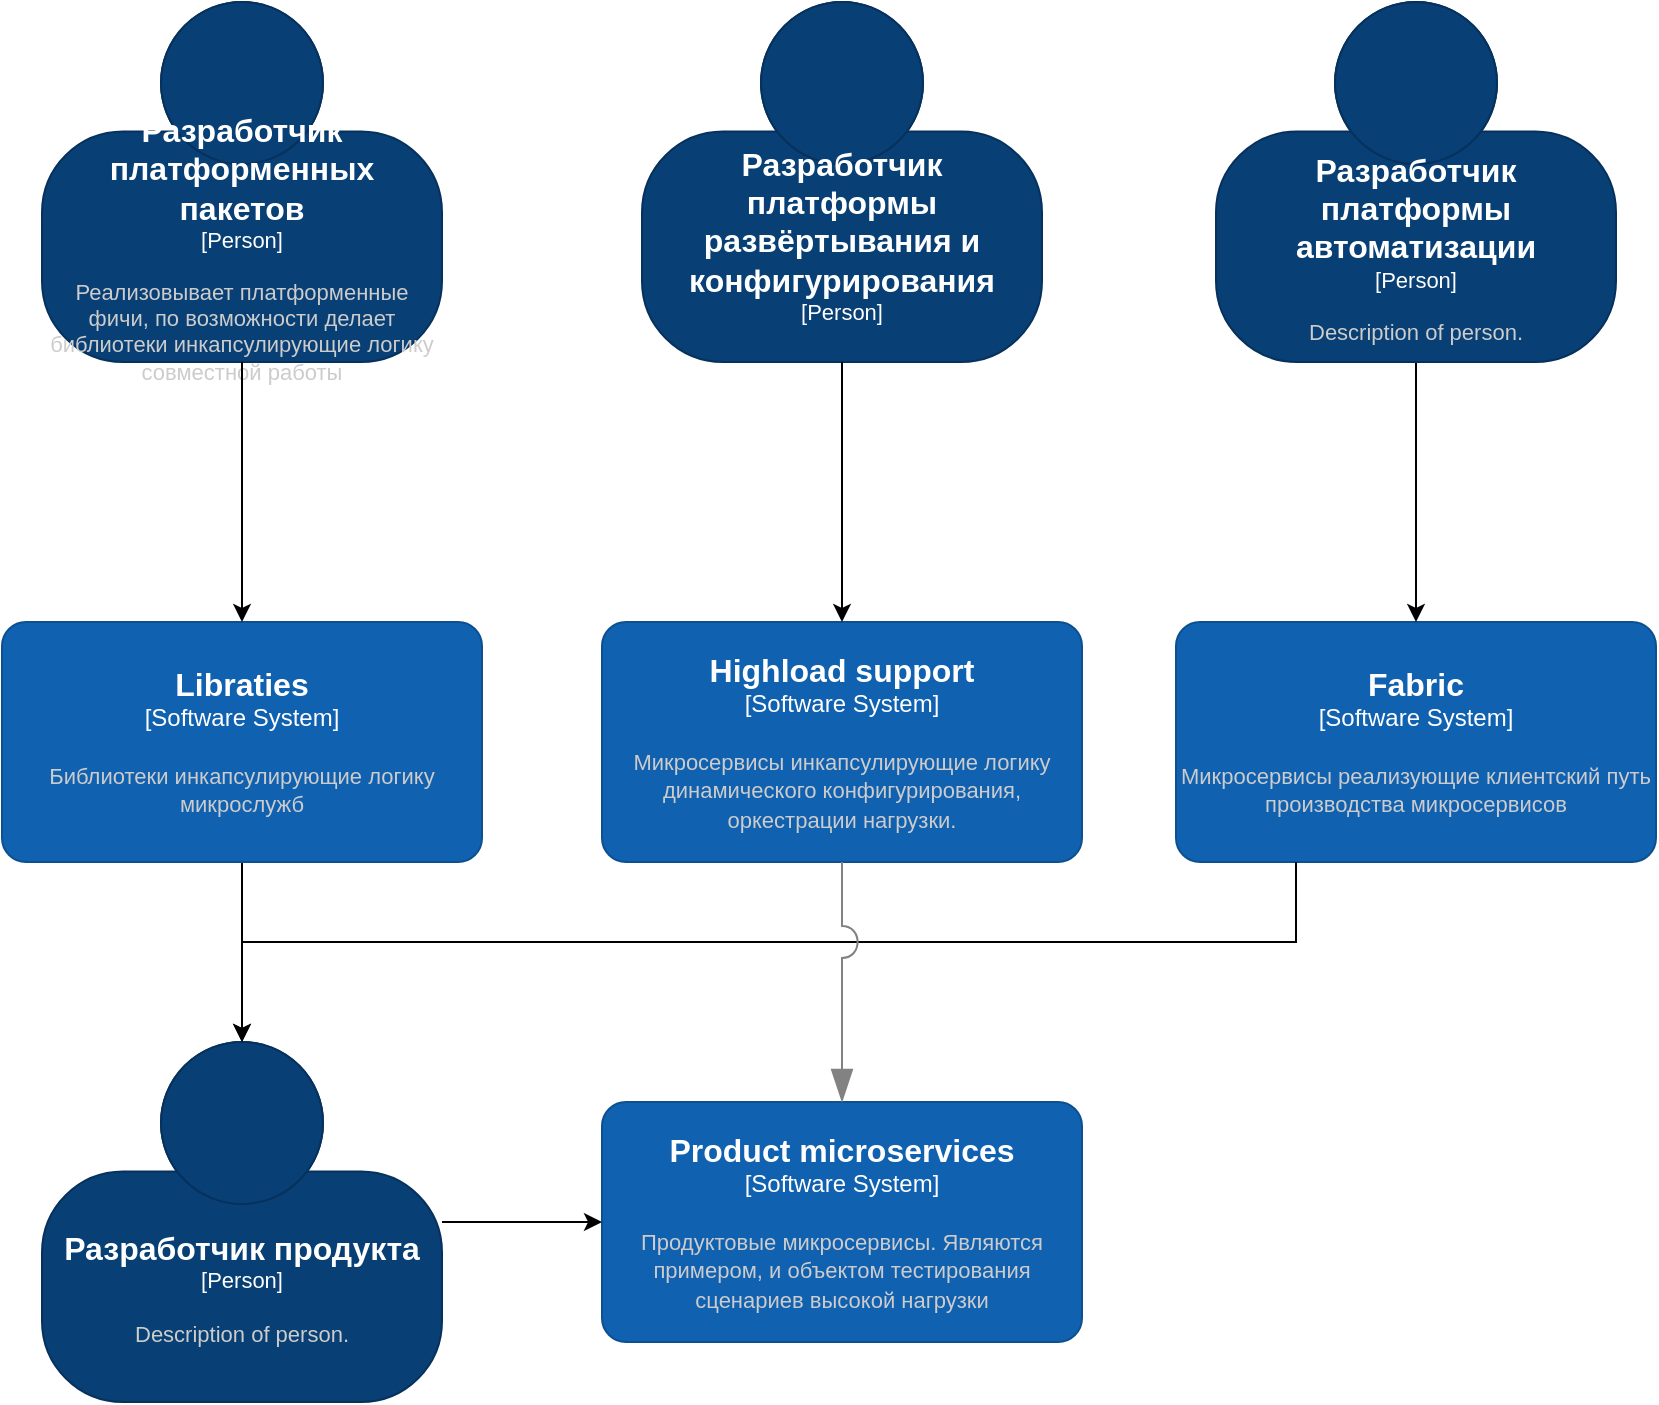 <mxfile version="22.1.5" type="github" pages="2">
  <diagram id="uBZcSA26durikKkrGffd" name="Context">
    <mxGraphModel dx="1748" dy="789" grid="1" gridSize="10" guides="1" tooltips="1" connect="1" arrows="1" fold="1" page="1" pageScale="1" pageWidth="827" pageHeight="1169" math="0" shadow="0">
      <root>
        <mxCell id="0" />
        <mxCell id="1" parent="0" />
        <mxCell id="Ea2EEy0AVShO_q_KX7tX-13" style="edgeStyle=orthogonalEdgeStyle;rounded=0;orthogonalLoop=1;jettySize=auto;html=1;" parent="1" source="Ea2EEy0AVShO_q_KX7tX-1" target="Ea2EEy0AVShO_q_KX7tX-7" edge="1">
          <mxGeometry relative="1" as="geometry" />
        </mxCell>
        <object placeholders="1" c4Name="Libraties" c4Type="Software System" c4Description="Библиотеки инкапсулирующие логику микрослужб" label="&lt;font style=&quot;font-size: 16px&quot;&gt;&lt;b&gt;%c4Name%&lt;/b&gt;&lt;/font&gt;&lt;div&gt;[%c4Type%]&lt;/div&gt;&lt;br&gt;&lt;div&gt;&lt;font style=&quot;font-size: 11px&quot;&gt;&lt;font color=&quot;#cccccc&quot;&gt;%c4Description%&lt;/font&gt;&lt;/div&gt;" link="data:page/id,BpqwCmyP9aFUcoh2NXjb" id="Ea2EEy0AVShO_q_KX7tX-1">
          <mxCell style="rounded=1;whiteSpace=wrap;html=1;labelBackgroundColor=none;fillColor=#1061B0;fontColor=#ffffff;align=center;arcSize=10;strokeColor=#0D5091;metaEdit=1;resizable=0;points=[[0.25,0,0],[0.5,0,0],[0.75,0,0],[1,0.25,0],[1,0.5,0],[1,0.75,0],[0.75,1,0],[0.5,1,0],[0.25,1,0],[0,0.75,0],[0,0.5,0],[0,0.25,0]];" parent="1" vertex="1">
            <mxGeometry y="320" width="240" height="120" as="geometry" />
          </mxCell>
        </object>
        <object placeholders="1" c4Name="Product microservices" c4Type="Software System" c4Description="Продуктовые микросервисы. Являются примером, и объектом тестирования сценариев высокой нагрузки" label="&lt;font style=&quot;font-size: 16px&quot;&gt;&lt;b&gt;%c4Name%&lt;/b&gt;&lt;/font&gt;&lt;div&gt;[%c4Type%]&lt;/div&gt;&lt;br&gt;&lt;div&gt;&lt;font style=&quot;font-size: 11px&quot;&gt;&lt;font color=&quot;#cccccc&quot;&gt;%c4Description%&lt;/font&gt;&lt;/div&gt;" id="Ea2EEy0AVShO_q_KX7tX-2">
          <mxCell style="rounded=1;whiteSpace=wrap;html=1;labelBackgroundColor=none;fillColor=#1061B0;fontColor=#ffffff;align=center;arcSize=10;strokeColor=#0D5091;metaEdit=1;resizable=0;points=[[0.25,0,0],[0.5,0,0],[0.75,0,0],[1,0.25,0],[1,0.5,0],[1,0.75,0],[0.75,1,0],[0.5,1,0],[0.25,1,0],[0,0.75,0],[0,0.5,0],[0,0.25,0]];" parent="1" vertex="1">
            <mxGeometry x="300" y="560" width="240" height="120" as="geometry" />
          </mxCell>
        </object>
        <object placeholders="1" c4Name="Fabric" c4Type="Software System" c4Description="Микросервисы реализующие клиентский путь производства микросервисов" label="&lt;font style=&quot;font-size: 16px&quot;&gt;&lt;b&gt;%c4Name%&lt;/b&gt;&lt;/font&gt;&lt;div&gt;[%c4Type%]&lt;/div&gt;&lt;br&gt;&lt;div&gt;&lt;font style=&quot;font-size: 11px&quot;&gt;&lt;font color=&quot;#cccccc&quot;&gt;%c4Description%&lt;/font&gt;&lt;/div&gt;" id="Ea2EEy0AVShO_q_KX7tX-3">
          <mxCell style="rounded=1;whiteSpace=wrap;html=1;labelBackgroundColor=none;fillColor=#1061B0;fontColor=#ffffff;align=center;arcSize=10;strokeColor=#0D5091;metaEdit=1;resizable=0;points=[[0.25,0,0],[0.5,0,0],[0.75,0,0],[1,0.25,0],[1,0.5,0],[1,0.75,0],[0.75,1,0],[0.5,1,0],[0.25,1,0],[0,0.75,0],[0,0.5,0],[0,0.25,0]];" parent="1" vertex="1">
            <mxGeometry x="587" y="320" width="240" height="120" as="geometry" />
          </mxCell>
        </object>
        <object placeholders="1" c4Name="Highload support" c4Type="Software System" c4Description="Микросервисы инкапсулирующие логику динамического конфигурирования, оркестрации нагрузки." label="&lt;font style=&quot;font-size: 16px&quot;&gt;&lt;b&gt;%c4Name%&lt;/b&gt;&lt;/font&gt;&lt;div&gt;[%c4Type%]&lt;/div&gt;&lt;br&gt;&lt;div&gt;&lt;font style=&quot;font-size: 11px&quot;&gt;&lt;font color=&quot;#cccccc&quot;&gt;%c4Description%&lt;/font&gt;&lt;/div&gt;" id="Ea2EEy0AVShO_q_KX7tX-4">
          <mxCell style="rounded=1;whiteSpace=wrap;html=1;labelBackgroundColor=none;fillColor=#1061B0;fontColor=#ffffff;align=center;arcSize=10;strokeColor=#0D5091;metaEdit=1;resizable=0;points=[[0.25,0,0],[0.5,0,0],[0.75,0,0],[1,0.25,0],[1,0.5,0],[1,0.75,0],[0.75,1,0],[0.5,1,0],[0.25,1,0],[0,0.75,0],[0,0.5,0],[0,0.25,0]];" parent="1" vertex="1">
            <mxGeometry x="300" y="320" width="240" height="120" as="geometry" />
          </mxCell>
        </object>
        <object placeholders="1" c4Name="Разработчик платформенных пакетов" c4Type="Person" c4Description="Реализовывает платформенные фичи, по возможности делает библиотеки инкапсулирующие логику совместной работы" label="&lt;font style=&quot;font-size: 16px&quot;&gt;&lt;b&gt;%c4Name%&lt;/b&gt;&lt;/font&gt;&lt;div&gt;[%c4Type%]&lt;/div&gt;&lt;br&gt;&lt;div&gt;&lt;font style=&quot;font-size: 11px&quot;&gt;&lt;font color=&quot;#cccccc&quot;&gt;%c4Description%&lt;/font&gt;&lt;/div&gt;" id="Ea2EEy0AVShO_q_KX7tX-5">
          <mxCell style="html=1;fontSize=11;dashed=0;whiteSpace=wrap;fillColor=#083F75;strokeColor=#06315C;fontColor=#ffffff;shape=mxgraph.c4.person2;align=center;metaEdit=1;points=[[0.5,0,0],[1,0.5,0],[1,0.75,0],[0.75,1,0],[0.5,1,0],[0.25,1,0],[0,0.75,0],[0,0.5,0]];resizable=0;" parent="1" vertex="1">
            <mxGeometry x="20" y="10" width="200" height="180" as="geometry" />
          </mxCell>
        </object>
        <mxCell id="Ea2EEy0AVShO_q_KX7tX-6" style="edgeStyle=orthogonalEdgeStyle;rounded=0;orthogonalLoop=1;jettySize=auto;html=1;" parent="1" source="Ea2EEy0AVShO_q_KX7tX-5" target="Ea2EEy0AVShO_q_KX7tX-1" edge="1">
          <mxGeometry relative="1" as="geometry" />
        </mxCell>
        <mxCell id="Ea2EEy0AVShO_q_KX7tX-8" style="edgeStyle=orthogonalEdgeStyle;rounded=0;orthogonalLoop=1;jettySize=auto;html=1;" parent="1" source="Ea2EEy0AVShO_q_KX7tX-7" target="Ea2EEy0AVShO_q_KX7tX-2" edge="1">
          <mxGeometry relative="1" as="geometry" />
        </mxCell>
        <object placeholders="1" c4Name="Разработчик продукта" c4Type="Person" c4Description="Description of person." label="&lt;font style=&quot;font-size: 16px&quot;&gt;&lt;b&gt;%c4Name%&lt;/b&gt;&lt;/font&gt;&lt;div&gt;[%c4Type%]&lt;/div&gt;&lt;br&gt;&lt;div&gt;&lt;font style=&quot;font-size: 11px&quot;&gt;&lt;font color=&quot;#cccccc&quot;&gt;%c4Description%&lt;/font&gt;&lt;/div&gt;" id="Ea2EEy0AVShO_q_KX7tX-7">
          <mxCell style="html=1;fontSize=11;dashed=0;whiteSpace=wrap;fillColor=#083F75;strokeColor=#06315C;fontColor=#ffffff;shape=mxgraph.c4.person2;align=center;metaEdit=1;points=[[0.5,0,0],[1,0.5,0],[1,0.75,0],[0.75,1,0],[0.5,1,0],[0.25,1,0],[0,0.75,0],[0,0.5,0]];resizable=0;" parent="1" vertex="1">
            <mxGeometry x="20" y="530" width="200" height="180" as="geometry" />
          </mxCell>
        </object>
        <object placeholders="1" c4Name="Разработчик платформы развёртывания и конфигурирования" c4Type="Person" c4Description="" label="&lt;font style=&quot;font-size: 16px&quot;&gt;&lt;b&gt;%c4Name%&lt;/b&gt;&lt;/font&gt;&lt;div&gt;[%c4Type%]&lt;/div&gt;&lt;br&gt;&lt;div&gt;&lt;font style=&quot;font-size: 11px&quot;&gt;&lt;font color=&quot;#cccccc&quot;&gt;%c4Description%&lt;/font&gt;&lt;/div&gt;" id="Ea2EEy0AVShO_q_KX7tX-9">
          <mxCell style="html=1;fontSize=11;dashed=0;whiteSpace=wrap;fillColor=#083F75;strokeColor=#06315C;fontColor=#ffffff;shape=mxgraph.c4.person2;align=center;metaEdit=1;points=[[0.5,0,0],[1,0.5,0],[1,0.75,0],[0.75,1,0],[0.5,1,0],[0.25,1,0],[0,0.75,0],[0,0.5,0]];resizable=0;" parent="1" vertex="1">
            <mxGeometry x="320" y="10" width="200" height="180" as="geometry" />
          </mxCell>
        </object>
        <mxCell id="Ea2EEy0AVShO_q_KX7tX-10" style="edgeStyle=orthogonalEdgeStyle;rounded=0;orthogonalLoop=1;jettySize=auto;html=1;" parent="1" source="Ea2EEy0AVShO_q_KX7tX-9" target="Ea2EEy0AVShO_q_KX7tX-4" edge="1">
          <mxGeometry relative="1" as="geometry" />
        </mxCell>
        <mxCell id="Ea2EEy0AVShO_q_KX7tX-12" style="edgeStyle=orthogonalEdgeStyle;rounded=0;orthogonalLoop=1;jettySize=auto;html=1;" parent="1" source="Ea2EEy0AVShO_q_KX7tX-11" target="Ea2EEy0AVShO_q_KX7tX-3" edge="1">
          <mxGeometry relative="1" as="geometry" />
        </mxCell>
        <object placeholders="1" c4Name="Разработчик платформы автоматизации" c4Type="Person" c4Description="Description of person." label="&lt;font style=&quot;font-size: 16px&quot;&gt;&lt;b&gt;%c4Name%&lt;/b&gt;&lt;/font&gt;&lt;div&gt;[%c4Type%]&lt;/div&gt;&lt;br&gt;&lt;div&gt;&lt;font style=&quot;font-size: 11px&quot;&gt;&lt;font color=&quot;#cccccc&quot;&gt;%c4Description%&lt;/font&gt;&lt;/div&gt;" id="Ea2EEy0AVShO_q_KX7tX-11">
          <mxCell style="html=1;fontSize=11;dashed=0;whiteSpace=wrap;fillColor=#083F75;strokeColor=#06315C;fontColor=#ffffff;shape=mxgraph.c4.person2;align=center;metaEdit=1;points=[[0.5,0,0],[1,0.5,0],[1,0.75,0],[0.75,1,0],[0.5,1,0],[0.25,1,0],[0,0.75,0],[0,0.5,0]];resizable=0;" parent="1" vertex="1">
            <mxGeometry x="607" y="10" width="200" height="180" as="geometry" />
          </mxCell>
        </object>
        <mxCell id="Ea2EEy0AVShO_q_KX7tX-15" style="edgeStyle=orthogonalEdgeStyle;rounded=0;orthogonalLoop=1;jettySize=auto;html=1;entryX=0.5;entryY=0;entryDx=0;entryDy=0;entryPerimeter=0;exitX=0.25;exitY=1;exitDx=0;exitDy=0;exitPerimeter=0;" parent="1" source="Ea2EEy0AVShO_q_KX7tX-3" target="Ea2EEy0AVShO_q_KX7tX-7" edge="1">
          <mxGeometry relative="1" as="geometry">
            <mxPoint x="597" y="520" as="sourcePoint" />
            <mxPoint x="130" y="670" as="targetPoint" />
            <Array as="points">
              <mxPoint x="647" y="480" />
              <mxPoint x="120" y="480" />
            </Array>
          </mxGeometry>
        </mxCell>
        <object placeholders="1" c4Type="Relationship" id="Ea2EEy0AVShO_q_KX7tX-16">
          <mxCell style="endArrow=blockThin;html=1;fontSize=10;fontColor=#404040;strokeWidth=1;endFill=1;strokeColor=#828282;elbow=vertical;metaEdit=1;endSize=14;startSize=14;jumpStyle=arc;jumpSize=16;rounded=0;edgeStyle=orthogonalEdgeStyle;" parent="1" source="Ea2EEy0AVShO_q_KX7tX-4" target="Ea2EEy0AVShO_q_KX7tX-2" edge="1">
            <mxGeometry width="240" relative="1" as="geometry">
              <mxPoint x="290" y="770" as="sourcePoint" />
              <mxPoint x="530" y="770" as="targetPoint" />
            </mxGeometry>
          </mxCell>
        </object>
      </root>
    </mxGraphModel>
  </diagram>
  <diagram name="Container Libraries" id="BpqwCmyP9aFUcoh2NXjb">
    <mxGraphModel dx="1748" dy="789" grid="1" gridSize="10" guides="1" tooltips="1" connect="1" arrows="1" fold="1" page="1" pageScale="1" pageWidth="827" pageHeight="1169" math="0" shadow="0">
      <root>
        <mxCell id="0" />
        <mxCell id="1" parent="0" />
        <object placeholders="1" c4Name="Seedworks" c4Type="Component" c4Technology=".NET 8" c4Description="Библиотека базовых интерфейсов" label="&lt;font style=&quot;font-size: 16px&quot;&gt;&lt;b&gt;%c4Name%&lt;/b&gt;&lt;/font&gt;&lt;div&gt;[%c4Type%: %c4Technology%]&lt;/div&gt;&lt;br&gt;&lt;div&gt;&lt;font style=&quot;font-size: 11px&quot;&gt;%c4Description%&lt;/font&gt;&lt;/div&gt;" id="6Cf_vlPscgewT-RETi7o-1">
          <mxCell style="rounded=1;whiteSpace=wrap;html=1;labelBackgroundColor=none;fillColor=#63BEF2;fontColor=#ffffff;align=center;arcSize=6;strokeColor=#2086C9;metaEdit=1;resizable=0;points=[[0.25,0,0],[0.5,0,0],[0.75,0,0],[1,0.25,0],[1,0.5,0],[1,0.75,0],[0.75,1,0],[0.5,1,0],[0.25,1,0],[0,0.75,0],[0,0.5,0],[0,0.25,0]];" parent="1" vertex="1">
            <mxGeometry x="40" y="40" width="240" height="120" as="geometry" />
          </mxCell>
        </object>
        <object placeholders="1" c4Name="Kafka client" c4Type="Component" c4Technology=".NET 8" c4Description="" label="&lt;font style=&quot;font-size: 16px&quot;&gt;&lt;b&gt;%c4Name%&lt;/b&gt;&lt;/font&gt;&lt;div&gt;[%c4Type%: %c4Technology%]&lt;/div&gt;&lt;br&gt;&lt;div&gt;&lt;font style=&quot;font-size: 11px&quot;&gt;%c4Description%&lt;/font&gt;&lt;/div&gt;" id="6Cf_vlPscgewT-RETi7o-2">
          <mxCell style="rounded=1;whiteSpace=wrap;html=1;labelBackgroundColor=none;fillColor=#63BEF2;fontColor=#ffffff;align=center;arcSize=6;strokeColor=#2086C9;metaEdit=1;resizable=0;points=[[0.25,0,0],[0.5,0,0],[0.75,0,0],[1,0.25,0],[1,0.5,0],[1,0.75,0],[0.75,1,0],[0.5,1,0],[0.25,1,0],[0,0.75,0],[0,0.5,0],[0,0.25,0]];" parent="1" vertex="1">
            <mxGeometry x="360" y="40" width="240" height="120" as="geometry" />
          </mxCell>
        </object>
        <object placeholders="1" c4Name="Libraries" c4Type="ContainerScopeBoundary" c4Application="Container" label="&lt;font style=&quot;font-size: 16px&quot;&gt;&lt;b&gt;&lt;div style=&quot;text-align: left&quot;&gt;%c4Name%&lt;/div&gt;&lt;/b&gt;&lt;/font&gt;&lt;div style=&quot;text-align: left&quot;&gt;[%c4Application%]&lt;/div&gt;" id="QVguqZAMdCPoukCsQ1-J-1">
          <mxCell style="rounded=1;fontSize=11;whiteSpace=wrap;html=1;dashed=1;arcSize=20;fillColor=none;strokeColor=#666666;fontColor=#333333;labelBackgroundColor=none;align=left;verticalAlign=bottom;labelBorderColor=none;spacingTop=0;spacing=10;dashPattern=8 4;metaEdit=1;rotatable=0;perimeter=rectanglePerimeter;noLabel=0;labelPadding=0;allowArrows=0;connectable=0;expand=0;recursiveResize=0;editable=1;pointerEvents=0;absoluteArcSize=1;points=[[0.25,0,0],[0.5,0,0],[0.75,0,0],[1,0.25,0],[1,0.5,0],[1,0.75,0],[0.75,1,0],[0.5,1,0],[0.25,1,0],[0,0.75,0],[0,0.5,0],[0,0.25,0]];" parent="1" vertex="1">
            <mxGeometry width="640" height="240" as="geometry" />
          </mxCell>
        </object>
      </root>
    </mxGraphModel>
  </diagram>
</mxfile>
